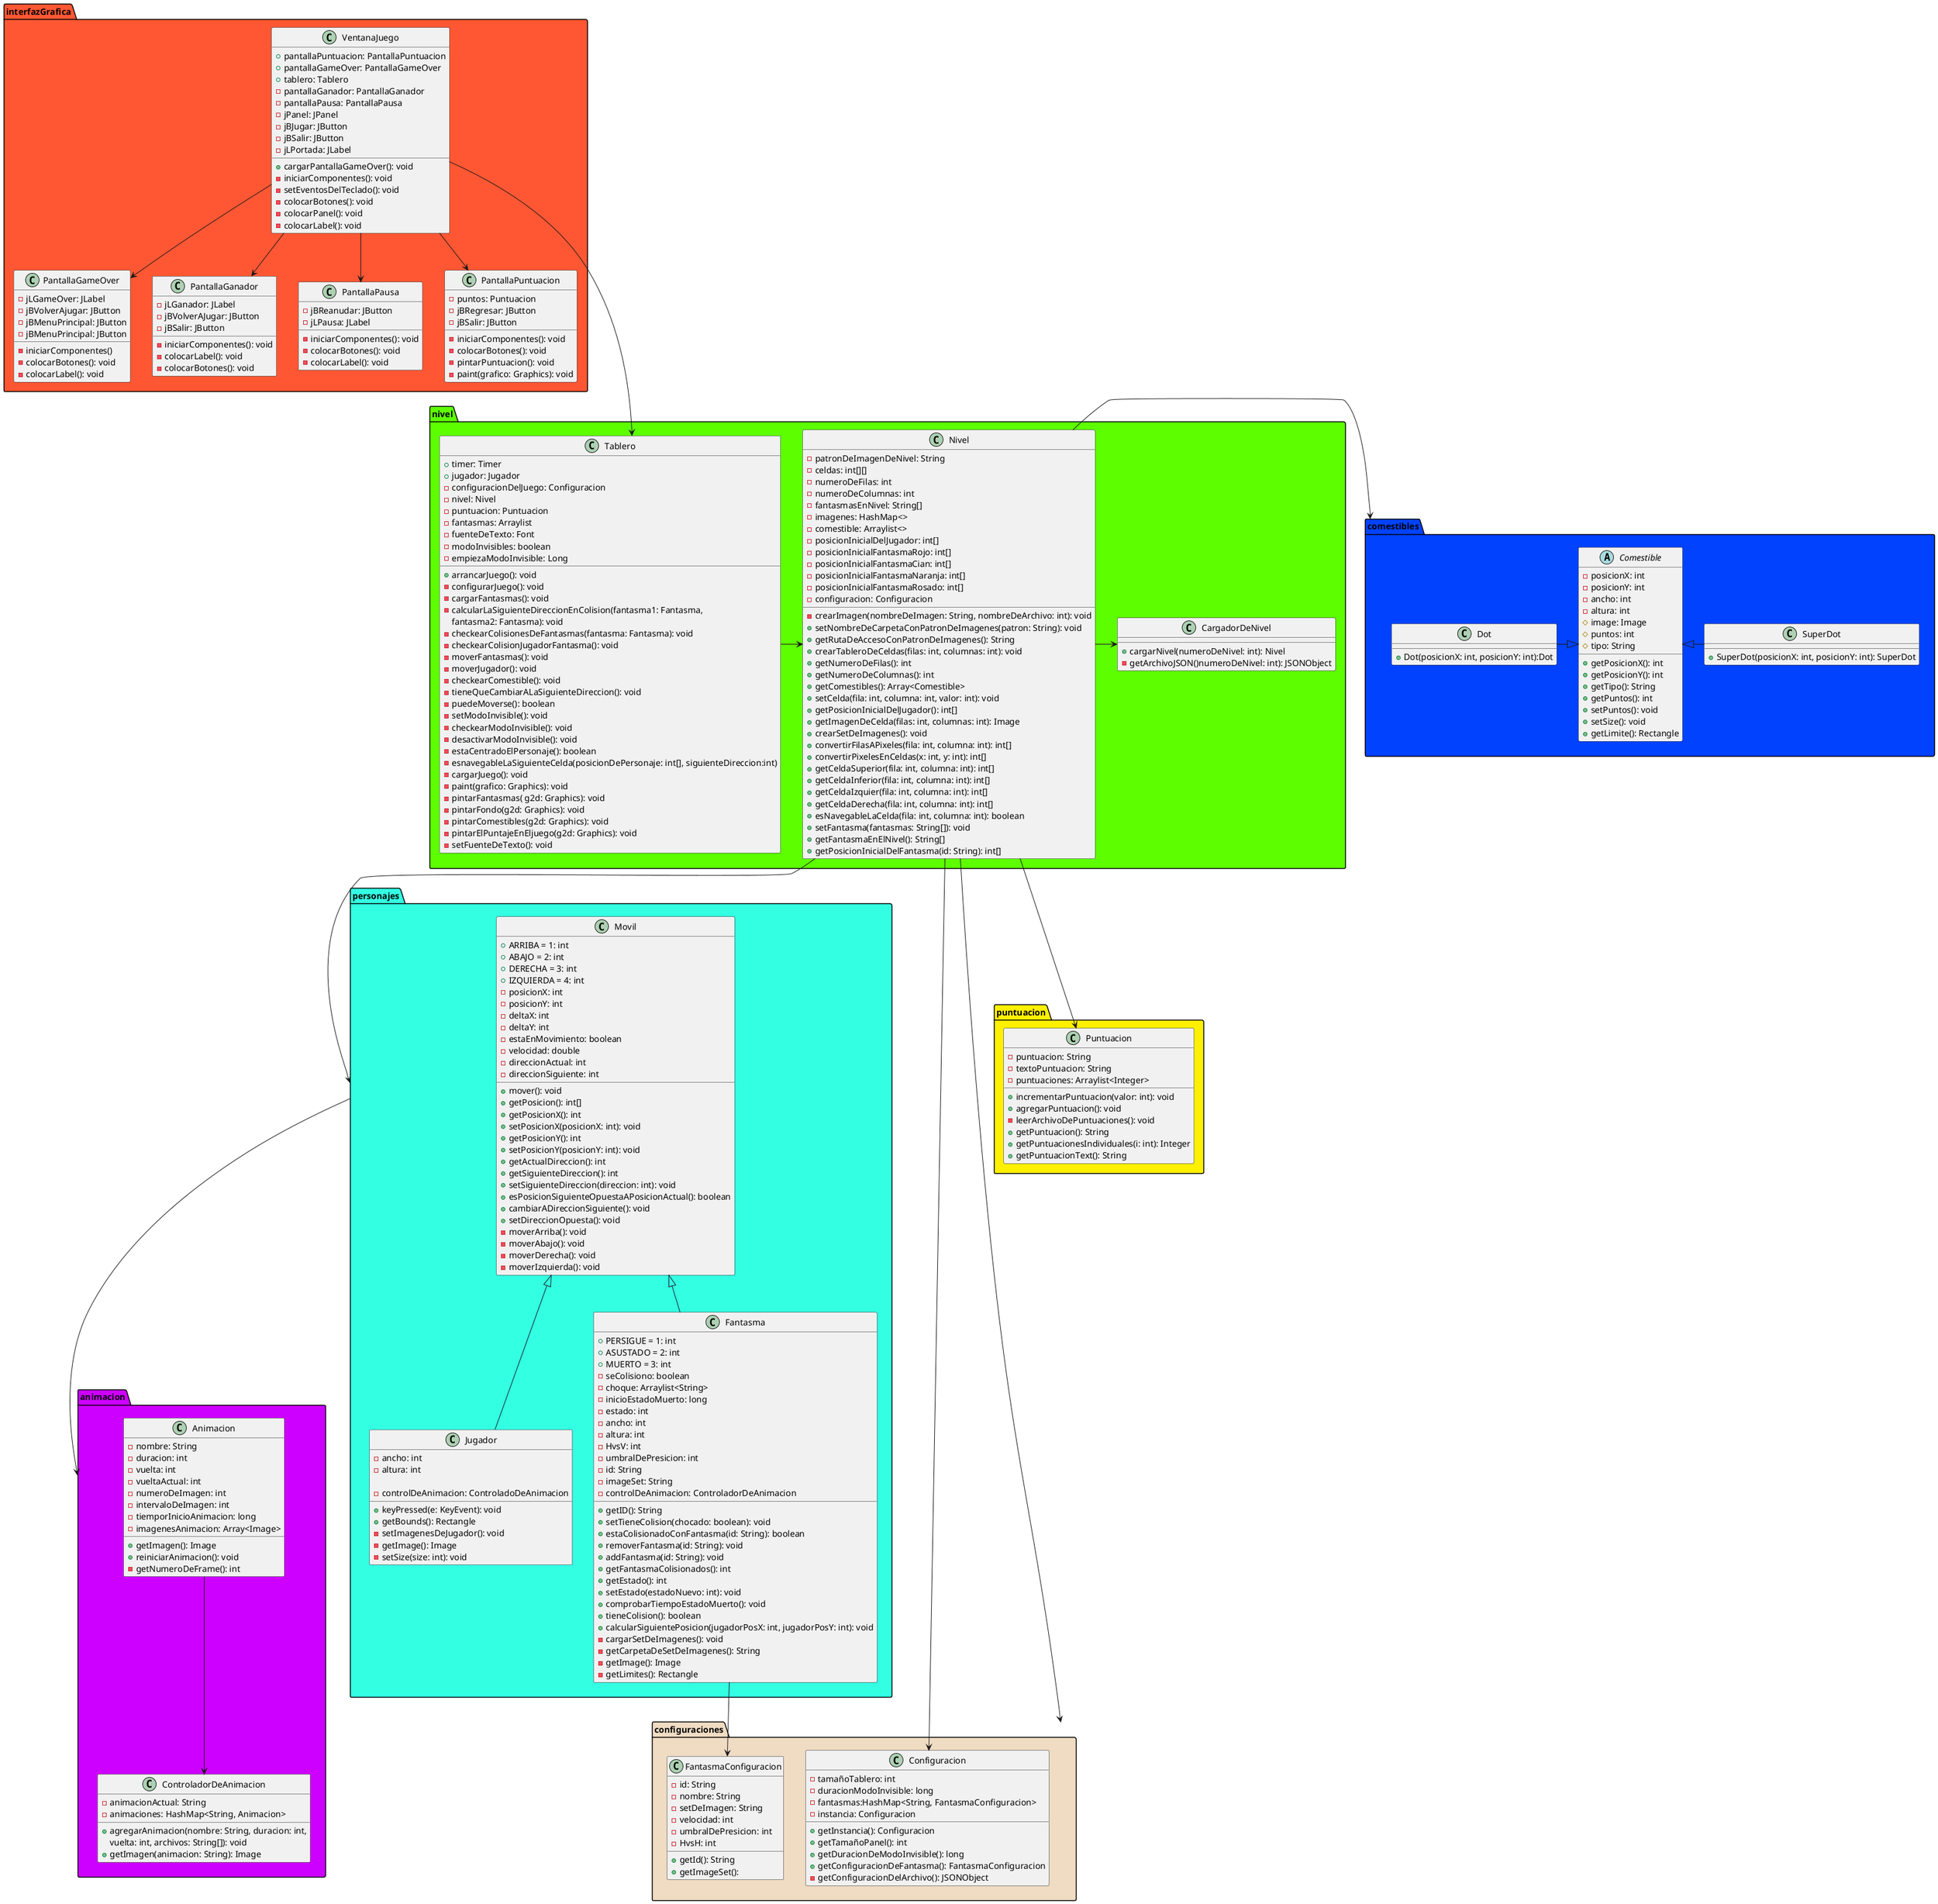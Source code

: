 @startuml
'https://plantuml.com/sequence-diagram

package "nivel" #5DFF00 {
    class CargadorDeNivel {
        + cargarNivel(numeroDeNivel: int): Nivel
        -getArchivoJSON()numeroDeNivel: int): JSONObject

    }
    class Nivel {
        - patronDeImagenDeNivel: String
        - celdas: int[][]
        - numeroDeFilas: int
        - numeroDeColumnas: int
        - fantasmasEnNivel: String[]
        - imagenes: HashMap<>
        - comestible: Arraylist<>
        - posicionInicialDelJugador: int[]
        - posicionInicialFantasmaRojo: int[]
        - posicionInicialFantasmaCian: int[]
        - posicionInicialFantasmaNaranja: int[]
        - posicionInicialFantasmaRosado: int[]
        - configuracion: Configuracion

        - crearImagen(nombreDeImagen: String, nombreDeArchivo: int): void
        + setNombreDeCarpetaConPatronDeImagenes(patron: String): void
        + getRutaDeAccesoConPatronDeImagenes(): String
        + crearTableroDeCeldas(filas: int, columnas: int): void
        + getNumeroDeFilas(): int
        + getNumeroDeColumnas(): int
        + getComestibles(): Array<Comestible>
        + setCelda(fila: int, columna: int, valor: int): void
        + getPosicionInicialDelJugador(): int[]
        + getImagenDeCelda(filas: int, columnas: int): Image
        + crearSetDeImagenes(): void
        + convertirFilasAPixeles(fila: int, columna: int): int[]
        + convertirPixelesEnCeldas(x: int, y: int): int[]
        + getCeldaSuperior(fila: int, columna: int): int[]
        + getCeldaInferior(fila: int, columna: int): int[]
        + getCeldaIzquier(fila: int, columna: int): int[]
        + getCeldaDerecha(fila: int, columna: int): int[]
        + esNavegableLaCelda(fila: int, columna: int): boolean
        + setFantasma(fantasmas: String[]): void
        + getFantasmaEnElNivel(): String[]
        + getPosicionInicialDelFantasma(id: String): int[]
    }
    class Tablero{
        + timer: Timer
        + jugador: Jugador
        - configuracionDelJuego: Configuracion
        - nivel: Nivel
        - puntuacion: Puntuacion
        - fantasmas: Arraylist
        - fuenteDeTexto: Font
        - modoInvisibles: boolean
        - empiezaModoInvisible: Long

        + arrancarJuego(): void
        - configurarJuego(): void
        - cargarFantasmas(): void
        - calcularLaSiguienteDireccionEnColision(fantasma1: Fantasma,
            fantasma2: Fantasma): void
        - checkearColisionesDeFantasmas(fantasma: Fantasma): void
        - checkearColisionJugadorFantasma(): void
        - moverFantasmas(): void
        - moverJugador(): void
        - checkearComestible(): void
        - tieneQueCambiarALaSiguienteDireccion(): void
        - puedeMoverse(): boolean
        - setModoInvisible(): void
        - checkearModoInvisible(): void
        - desactivarModoInvisible(): void
        - estaCentradoElPersonaje(): boolean
        - esnavegableLaSiguienteCelda(posicionDePersonaje: int[], siguienteDireccion:int)
        - cargarJuego(): void
        - paint(grafico: Graphics): void
        - pintarFantasmas( g2d: Graphics): void
        - pintarFondo(g2d: Graphics): void
        - pintarComestibles(g2d: Graphics): void
        - pintarElPuntajeEnEljuego(g2d: Graphics): void
        - setFuenteDeTexto(): void
    }
}

package "animacion" #CD00FF{
    class Animacion{
        - nombre: String
        - duracion: int
        - vuelta: int
        - vueltaActual: int
        - numeroDeImagen: int
        - intervaloDeImagen: int
        - tiemporInicioAnimacion: long
        - imagenesAnimacion: Array<Image>

        + getImagen(): Image
        + reiniciarAnimacion(): void
        - getNumeroDeFrame(): int
    }
    class ControladorDeAnimacion {
        - animacionActual: String
        - animaciones: HashMap<String, Animacion>

        + agregarAnimacion(nombre: String, duracion: int,
        vuelta: int, archivos: String[]): void
        + getImagen(animacion: String): Image
    }
}
package "comestibles" #0042FF{
    abstract class Comestible{
        - posicionX: int
        - posicionY: int
        - ancho: int
        - altura: int
        # image: Image
        # puntos: int
        # tipo: String

        + getPosicionX(): int
        + getPosicionY(): int
        + getTipo(): String
        + getPuntos(): int
        + setPuntos(): void
        + setSize(): void
        + getLimite(): Rectangle

    }
    class Dot{
        + Dot(posicionX: int, posicionY: int):Dot
    }
    class SuperDot{
        + SuperDot(posicionX: int, posicionY: int): SuperDot
    }
}
package "configuraciones" #F0DCC3{
    class Configuracion{
        - tamañoTablero: int
        - duracionModoInvisible: long
        - fantasmas:HashMap<String, FantasmaConfiguracion>
        - instancia: Configuracion

        + getInstancia(): Configuracion
        + getTamañoPanel(): int
        + getDuracionDeModoInvisible(): long
        + getConfiguracionDeFantasma(): FantasmaConfiguracion
        - getConfiguracionDelArchivo(): JSONObject
    }
    class FantasmaConfiguracion{
        - id: String
        - nombre: String
        - setDeImagen: String
        - velocidad: int
        - umbralDePresicion: int
        - HvsH: int

        + getId(): String
        + getImageSet():

    }

}
package "interfazGrafica" #FF5733{
    class VentanaJuego {
        + pantallaPuntuacion: PantallaPuntuacion
        + pantallaGameOver: PantallaGameOver
        + tablero: Tablero
        - pantallaGanador: PantallaGanador
        - pantallaPausa: PantallaPausa
        - jPanel: JPanel
        - jBJugar: JButton
        - jBSalir: JButton
        - jLPortada: JLabel

        + cargarPantallaGameOver(): void
        - iniciarComponentes(): void
        - setEventosDelTeclado(): void
        - colocarBotones(): void
        - colocarPanel(): void
        - colocarLabel(): void
    }
    class PantallaGameOver{
        - jLGameOver: JLabel
        - jBVolverAjugar: JButton
        - jBMenuPrincipal: JButton
        - jBMenuPrincipal: JButton

        - iniciarComponentes()
        - colocarBotones(): void
        - colocarLabel(): void
    }
    class PantallaGanador{
        - jLGanador: JLabel
        - jBVolverAJugar: JButton
        - jBSalir: JButton

        - iniciarComponentes(): void
        - colocarLabel(): void
        - colocarBotones(): void
    }
    class PantallaPausa{
        - jBReanudar: JButton
        - jLPausa: JLabel

        - iniciarComponentes(): void
        - colocarBotones(): void
        - colocarLabel(): void
    }
    class PantallaPuntuacion{
        - puntos: Puntuacion
        - jBRegresar: JButton
        - jBSalir: JButton

        - iniciarComponentes(): void
        - colocarBotones(): void
        - pintarPuntuacion(): void
        - paint(grafico: Graphics): void
    }
}
package "personajes" #33FFE3{
    class Movil{
        + ARRIBA = 1: int
        + ABAJO = 2: int
        + DERECHA = 3: int
        + IZQUIERDA = 4: int
        - posicionX: int
        - posicionY: int
        - deltaX: int
        - deltaY: int
        - estaEnMovimiento: boolean
        - velocidad: double
        - direccionActual: int
        - direccionSiguiente: int

        + mover(): void
        + getPosicion(): int[]
        + getPosicionX(): int
        + setPosicionX(posicionX: int): void
        + getPosicionY(): int
        + setPosicionY(posicionY: int): void
        + getActualDireccion(): int
        + getSiguienteDireccion(): int
        + setSiguienteDireccion(direccion: int): void
        + esPosicionSiguienteOpuestaAPosicionActual(): boolean
        + cambiarADireccionSiguiente(): void
        + setDireccionOpuesta(): void
        - moverArriba(): void
        - moverAbajo(): void
        - moverDerecha(): void
        - moverIzquierda(): void
    }
    class Jugador{
        - ancho: int
        - altura: int

        + keyPressed(e: KeyEvent): void
        + getBounds(): Rectangle
        - controlDeAnimacion: ControladoDeAnimacion
        - setImagenesDeJugador(): void
        - getImage(): Image
        - setSize(size: int): void
    }
    class Fantasma{
        + PERSIGUE = 1: int
        + ASUSTADO = 2: int
        + MUERTO = 3: int
        - seColisiono: boolean
        - choque: Arraylist<String>
        - inicioEstadoMuerto: long
        - estado: int
        - ancho: int
        - altura: int
        - HvsV: int
        - umbralDePresicion: int
        - id: String
        - imageSet: String
        - controlDeAnimacion: ControladorDeAnimacion

        + getID(): String
        + setTieneColision(chocado: boolean): void
        + estaColisionadoConFantasma(id: String): boolean
        + removerFantasma(id: String): void
        + addFantasma(id: String): void
        + getFantasmaColisionados(): int
        + getEstado(): int
        + setEstado(estadoNuevo: int): void
        + comprobarTiempoEstadoMuerto(): void
        + tieneColision(): boolean
        + calcularSiguientePosicion(jugadorPosX: int, jugadorPosY: int): void
        - cargarSetDeImagenes(): void
        - getCarpetaDeSetDeImagenes(): String
        - getImage(): Image
        - getLimites(): Rectangle
    }
}
package "puntuacion" #FFF000{
    class Puntuacion{
        - puntuacion: String
        - textoPuntuacion: String
        - puntuaciones: Arraylist<Integer>

        + incrementarPuntuacion(valor: int): void
        + agregarPuntuacion(): void
        - leerArchivoDePuntuaciones(): void
        + getPuntuacion(): String
        + getPuntuacionesIndividuales(i: int): Integer
        + getPuntuacionText(): String
    }
}
VentanaJuego ---> Tablero
VentanaJuego --> PantallaPuntuacion
VentanaJuego --> PantallaPausa
VentanaJuego --> PantallaGanador
VentanaJuego --> PantallaGameOver
Tablero -> Nivel
Nivel -> CargadorDeNivel
Nivel --> "personajes"
Nivel --> "configuraciones"
Nivel --> Configuracion
Nivel --> Puntuacion
Nivel -> "comestibles"
Movil <|-- Fantasma
Movil <|-- Jugador
Comestible <|-L Dot
Comestible <|- SuperDot
"personajes" --> "animacion"
Fantasma --> FantasmaConfiguracion
Animacion --> ControladorDeAnimacion

@enduml